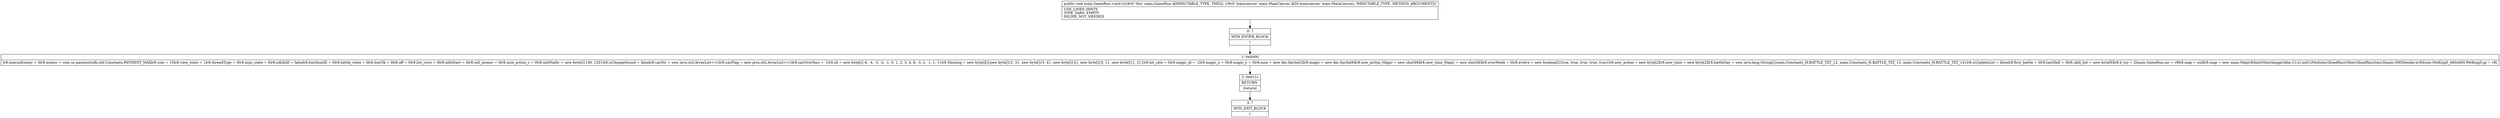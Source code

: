 digraph "CFG formain.GameRun.\<init\>(Lmain\/MainCanvas;)V" {
Node_0 [shape=record,label="{0\:\ ?|MTH_ENTER_BLOCK\l|l}"];
Node_1 [shape=record,label="{1\:\ 0x0000|lr8.immueEnemy = 0lr8.money = com.uc.paymentsdk.util.Constants.PAYMENT_MAXlr8.coin = 10lr8.view_state = 1lr8.threadType = 0lr8.mini_state = 0lr8.isKillAll = falselr8.buyItemID = 0lr8.battle_state = 0lr8.buyOk = 0lr8.off = 0lr8.list_rows = 8lr8.infoStart = 0lr8.sell_money = 0lr8.mon_action_c = 0lr8.initFealty = new byte[]\{100, 120\}lr8.isChangeSound = falselr8.sayStr = new java.util.ArrayList\<\>()lr8.sayFlag = new java.util.ArrayList\<\>()lr8.sayOverSms = \-1lr8.zb = new byte[]\{\-6, \-4, \-3, \-2, \-1, 0, 1, 2, 3, 4, 8, \-3, 2, \-1, 1, 1\}lr8.Shuxing = new byte[][]\{new byte[]\{2, 3\}, new byte[]\{3, 4\}, new byte[]\{4\}, new byte[]\{0, 1\}, new byte[]\{1, 2\}\}lr8.hit_rate = 0lr8.magic_id = \-2lr8.magic_x = 0lr8.magic_y = 0lr8.mon = new dm.Sprite[2]lr8.magic = new dm.Sprite[6]lr8.now_action_Magic = new short[6]lr8.now_time_Magic = new short[6]lr8.overMode = 0lr8.evolve = new boolean[]\{true, true, true, true, true\}lr8.now_action = new byte[2]lr8.now_time = new byte[2]lr8.battleSay = new java.lang.String[]\{main.Constants_H.BATTLE_TXT_12, main.Constants_H.BATTLE_TXT_13, main.Constants_H.BATTLE_TXT_14\}lr8.isUpdateList = falselr8.first_battle = 0lr8.lastSkill = 0lr8.skill_list = new byte[9]lr8.b_ico = 2lmain.GameRun.mc = r9lr8.map = nulllr8.map = new main.Map(r8)linitOtherImage()ldm.Ui.i().initUiModules()lloadRmsOther()lloadRmsSms()lmain.SMSSender.i(r8)lcom.PetKing5_480x800.PetKing5.gr = r8l}"];
Node_2 [shape=record,label="{2\:\ 0x011c|RETURN\l|lreturnl}"];
Node_3 [shape=record,label="{3\:\ ?|MTH_EXIT_BLOCK\l|l}"];
MethodNode[shape=record,label="{public void main.GameRun.\<init\>((r8v0 'this' main.GameRun A[IMMUTABLE_TYPE, THIS]), (r9v0 'maincanvas' main.MainCanvas A[D('maincanvas' main.MainCanvas), IMMUTABLE_TYPE, METHOD_ARGUMENT]))  | USE_LINES_HINTS\lTYPE_VARS: EMPTY\lINLINE_NOT_NEEDED\l}"];
MethodNode -> Node_0;
Node_0 -> Node_1;
Node_1 -> Node_2;
Node_2 -> Node_3;
}

